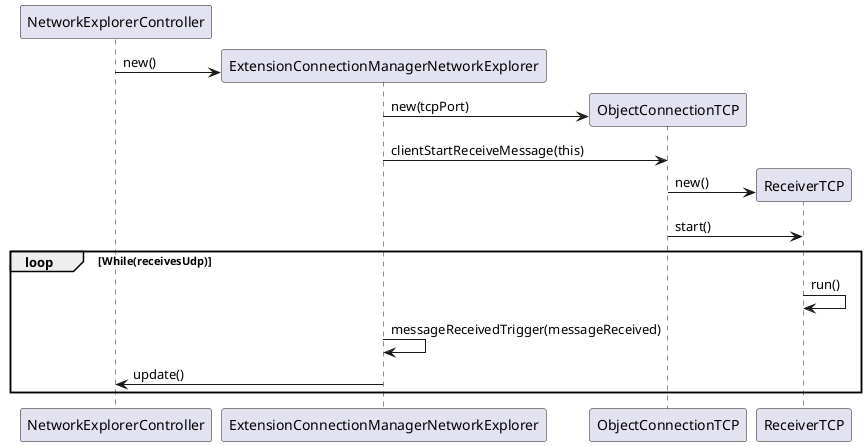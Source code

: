 @startuml

    participant "NetworkExplorerController"
    participant "ExtensionConnectionManagerNetworkExplorer"
    participant "ObjectConnectionTCP"
    participant "ReceiverTCP"

create ExtensionConnectionManagerNetworkExplorer 
    NetworkExplorerController -> ExtensionConnectionManagerNetworkExplorer : new()
create ObjectConnectionTCP 
    ExtensionConnectionManagerNetworkExplorer -> ObjectConnectionTCP : new(tcpPort)
    ExtensionConnectionManagerNetworkExplorer -> ObjectConnectionTCP : clientStartReceiveMessage(this)
create ReceiverTCP
    ObjectConnectionTCP -> ReceiverTCP : new()
    ObjectConnectionTCP -> ReceiverTCP : start()
    loop While(receivesUdp)
        ReceiverTCP -> ReceiverTCP : run()
        ExtensionConnectionManagerNetworkExplorer -> ExtensionConnectionManagerNetworkExplorer : messageReceivedTrigger(messageReceived)
        ExtensionConnectionManagerNetworkExplorer -> NetworkExplorerController : update()
    end
    
    
    
@enduml